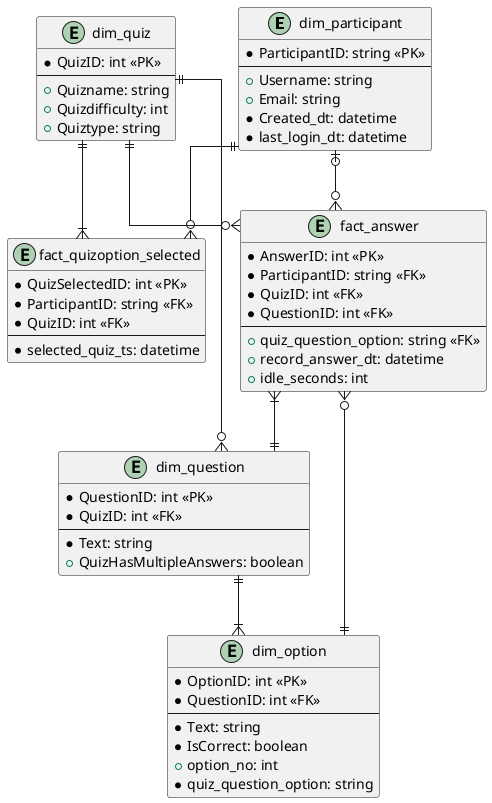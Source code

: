 @startuml
'reference https://plantuml.com/ie-diagram
' avoid problems with angled crows feet
skinparam linetype ortho

entity dim_participant {
  *ParticipantID: string <<PK>>
  --
  +Username: string
  +Email: string
  *Created_dt: datetime
  *last_login_dt: datetime
}

entity dim_quiz {
  *QuizID: int <<PK>>
  --
  +Quizname: string
  +Quizdifficulty: int
  +Quiztype: string
}

entity dim_question {
  *QuestionID: int <<PK>>
  *QuizID: int <<FK>>
  --
  *Text: string
  +QuizHasMultipleAnswers: boolean
}

entity dim_option {
  *OptionID: int <<PK>>
  *QuestionID: int <<FK>>
  --
  *Text: string
  *IsCorrect: boolean
  +option_no: int
  *quiz_question_option: string
}

entity fact_answer {
  *AnswerID: int <<PK>>
  *ParticipantID: string <<FK>>
  *QuizID: int <<FK>>
  *QuestionID: int <<FK>>
  --
  +quiz_question_option: string <<FK>>
  +record_answer_dt: datetime
  +idle_seconds: int
}

entity fact_quizoption_selected {
  *QuizSelectedID: int <<PK>>
  *ParticipantID: string <<FK>>
  *QuizID: int <<FK>>
  --
  *selected_quiz_ts: datetime
}


dim_quiz ||--o{ dim_question
dim_quiz ||--o{ fact_answer
dim_quiz ||--|{ fact_quizoption_selected
dim_question ||--|{ dim_option
dim_participant |o--o{ fact_answer
dim_participant ||--o{ fact_quizoption_selected
fact_answer }|--|| dim_question
fact_answer }o--|| dim_option

@enduml
